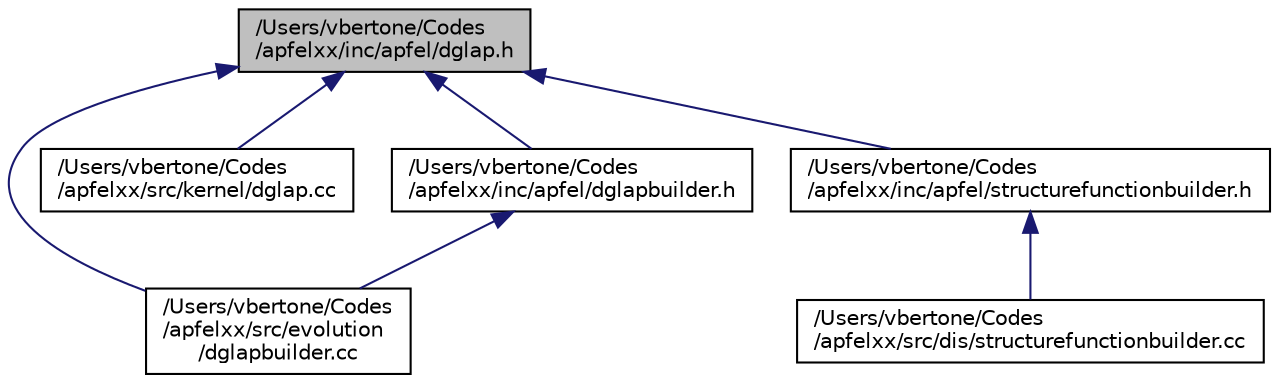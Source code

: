 digraph "/Users/vbertone/Codes/apfelxx/inc/apfel/dglap.h"
{
  edge [fontname="Helvetica",fontsize="10",labelfontname="Helvetica",labelfontsize="10"];
  node [fontname="Helvetica",fontsize="10",shape=record];
  Node22 [label="/Users/vbertone/Codes\l/apfelxx/inc/apfel/dglap.h",height=0.2,width=0.4,color="black", fillcolor="grey75", style="filled", fontcolor="black"];
  Node22 -> Node23 [dir="back",color="midnightblue",fontsize="10",style="solid",fontname="Helvetica"];
  Node23 [label="/Users/vbertone/Codes\l/apfelxx/src/evolution\l/dglapbuilder.cc",height=0.2,width=0.4,color="black", fillcolor="white", style="filled",URL="$a00020.html"];
  Node22 -> Node24 [dir="back",color="midnightblue",fontsize="10",style="solid",fontname="Helvetica"];
  Node24 [label="/Users/vbertone/Codes\l/apfelxx/src/kernel/dglap.cc",height=0.2,width=0.4,color="black", fillcolor="white", style="filled",URL="$a00032.html"];
  Node22 -> Node25 [dir="back",color="midnightblue",fontsize="10",style="solid",fontname="Helvetica"];
  Node25 [label="/Users/vbertone/Codes\l/apfelxx/inc/apfel/dglapbuilder.h",height=0.2,width=0.4,color="black", fillcolor="white", style="filled",URL="$a00101.html"];
  Node25 -> Node23 [dir="back",color="midnightblue",fontsize="10",style="solid",fontname="Helvetica"];
  Node22 -> Node26 [dir="back",color="midnightblue",fontsize="10",style="solid",fontname="Helvetica"];
  Node26 [label="/Users/vbertone/Codes\l/apfelxx/inc/apfel/structurefunctionbuilder.h",height=0.2,width=0.4,color="black", fillcolor="white", style="filled",URL="$a00173.html"];
  Node26 -> Node27 [dir="back",color="midnightblue",fontsize="10",style="solid",fontname="Helvetica"];
  Node27 [label="/Users/vbertone/Codes\l/apfelxx/src/dis/structurefunctionbuilder.cc",height=0.2,width=0.4,color="black", fillcolor="white", style="filled",URL="$a00011.html"];
}

